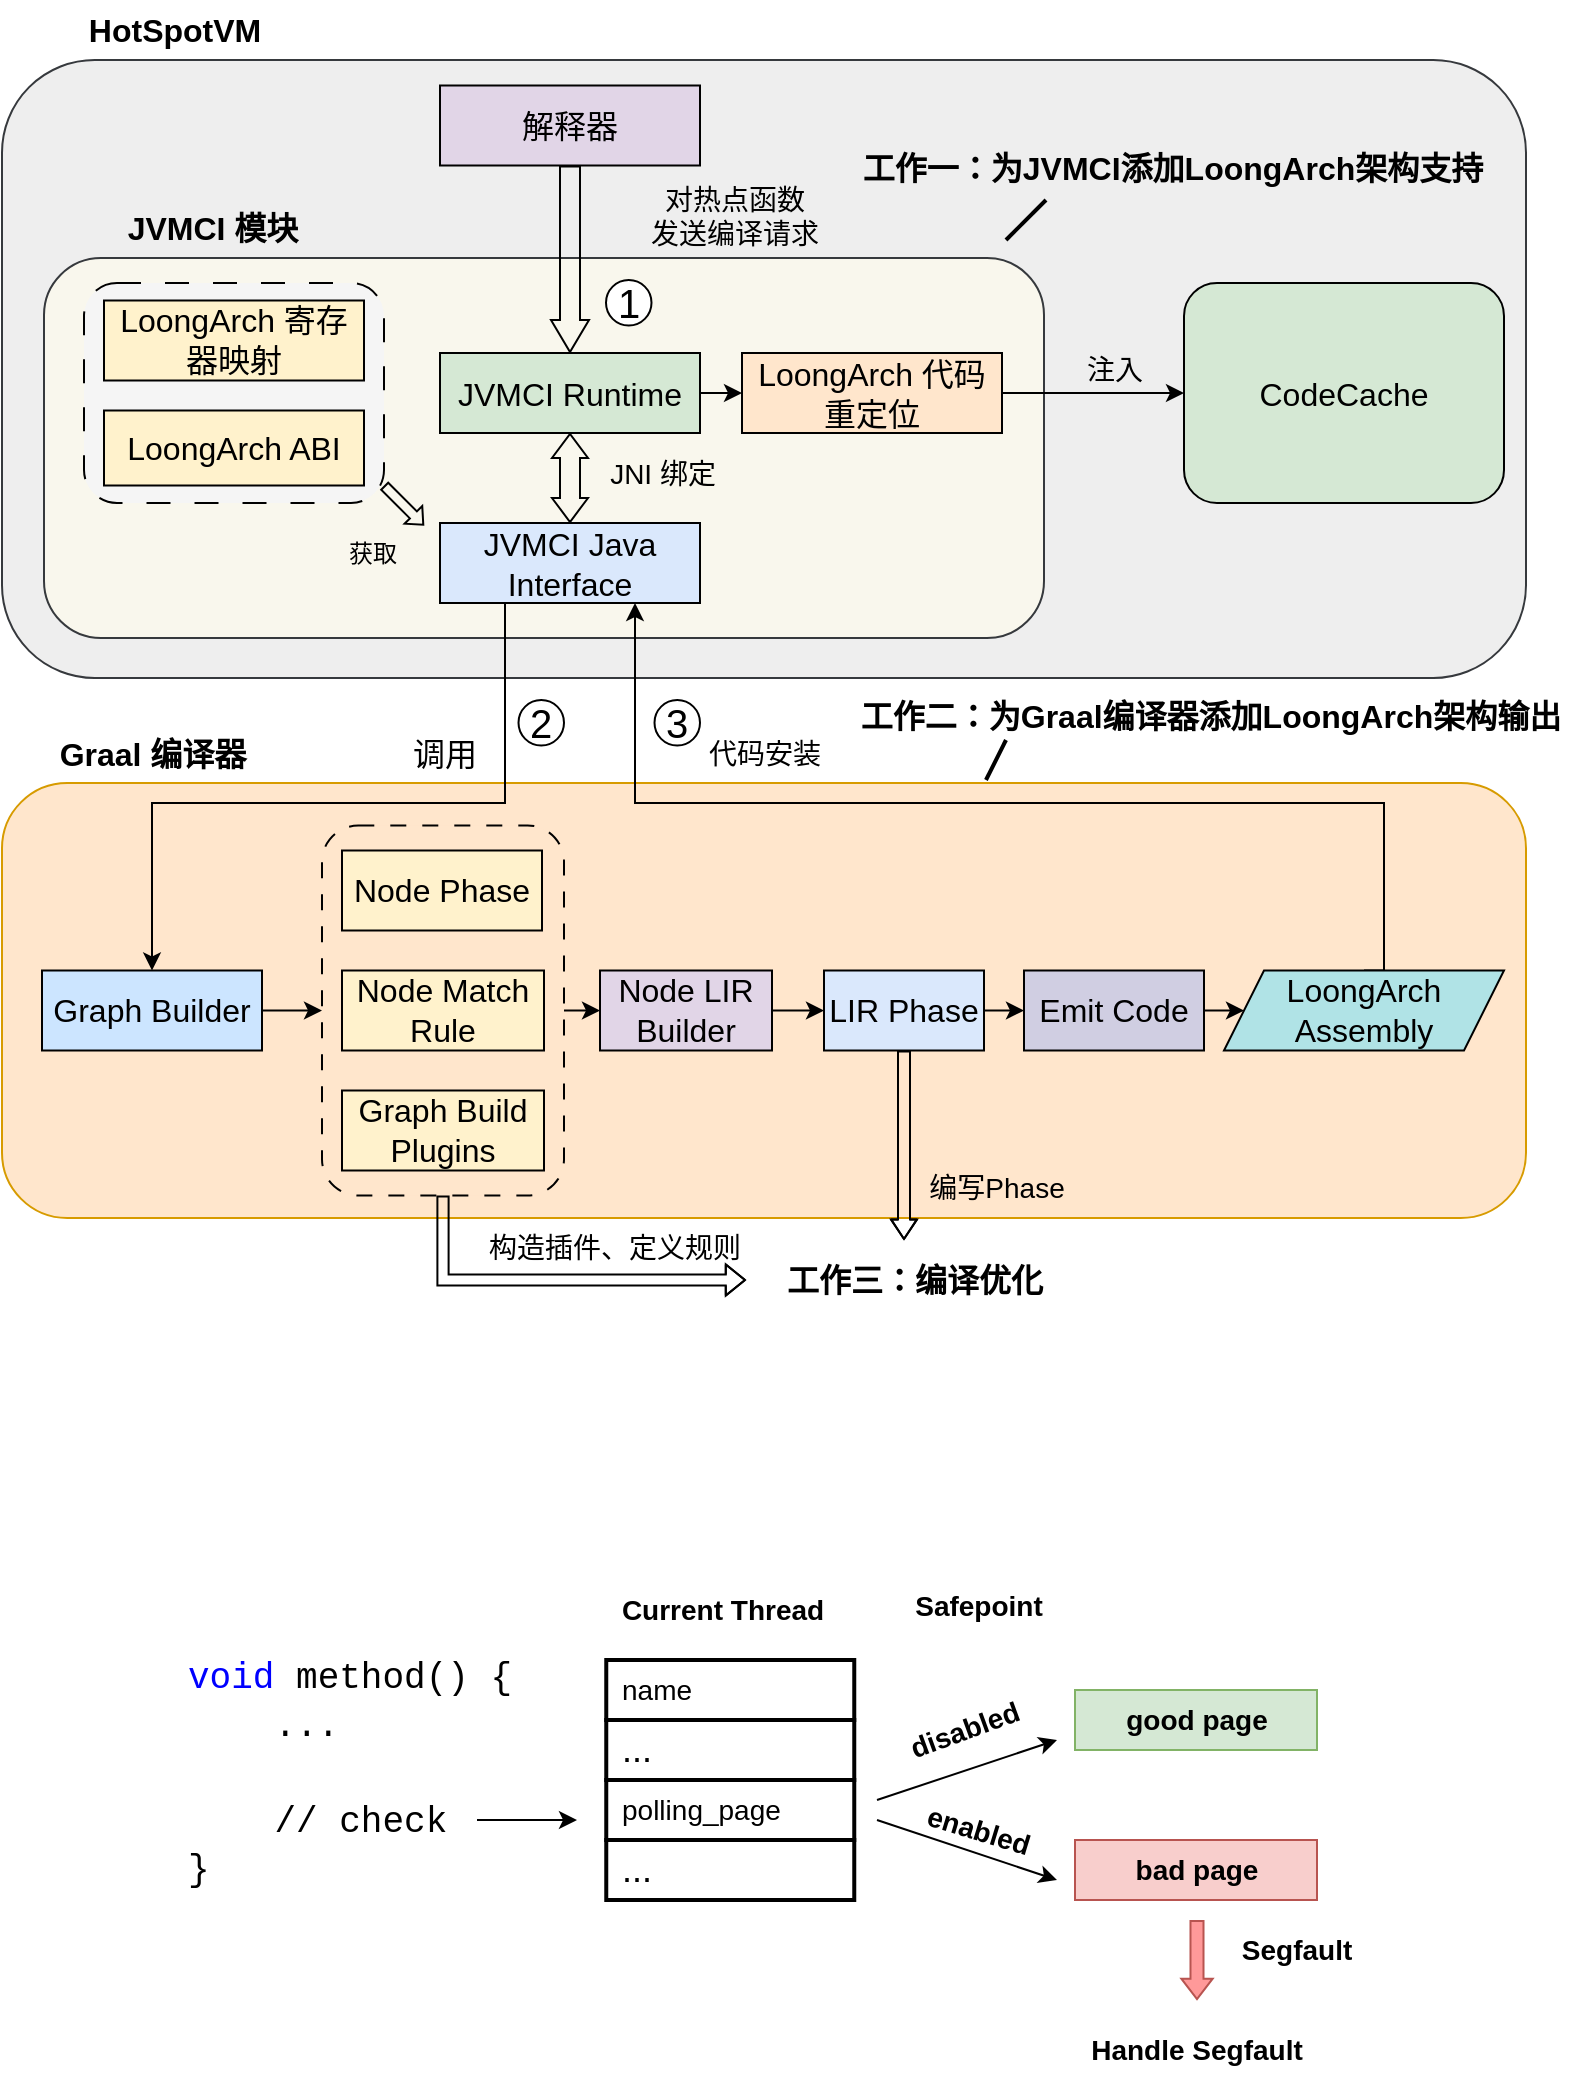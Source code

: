 <mxfile version="26.1.3">
  <diagram name="第 1 页" id="rlvaH6GBciBB53dzkXEO">
    <mxGraphModel dx="1240" dy="657" grid="1" gridSize="10" guides="1" tooltips="1" connect="1" arrows="1" fold="1" page="1" pageScale="1" pageWidth="827" pageHeight="1169" math="0" shadow="0" adaptiveColors="auto">
      <root>
        <mxCell id="0" />
        <mxCell id="1" parent="0" />
        <mxCell id="B8oqcPG8_DNqkmwYoWYk-47" value="" style="rounded=1;whiteSpace=wrap;html=1;fillColor=#eeeeee;strokeColor=#36393d;" parent="1" vertex="1">
          <mxGeometry x="38" y="50" width="762" height="309" as="geometry" />
        </mxCell>
        <mxCell id="B8oqcPG8_DNqkmwYoWYk-30" value="" style="rounded=1;whiteSpace=wrap;html=1;fillColor=#f9f7ed;strokeColor=#36393d;" parent="1" vertex="1">
          <mxGeometry x="59" y="149" width="500" height="190" as="geometry" />
        </mxCell>
        <mxCell id="B8oqcPG8_DNqkmwYoWYk-27" value="" style="rounded=1;whiteSpace=wrap;html=1;fillColor=#f5f5f5;fontColor=#333333;strokeColor=#000000;dashed=1;dashPattern=12 12;" parent="1" vertex="1">
          <mxGeometry x="79" y="161.5" width="150" height="110" as="geometry" />
        </mxCell>
        <mxCell id="B8oqcPG8_DNqkmwYoWYk-26" value="" style="rounded=1;whiteSpace=wrap;html=1;fillColor=#ffe6cc;strokeColor=#d79b00;" parent="1" vertex="1">
          <mxGeometry x="38" y="411.5" width="762" height="217.5" as="geometry" />
        </mxCell>
        <mxCell id="B8oqcPG8_DNqkmwYoWYk-2" value="&lt;font style=&quot;font-size: 16px;&quot;&gt;解释器&lt;/font&gt;" style="rounded=0;whiteSpace=wrap;html=1;fillColor=#e1d5e7;strokeColor=#000000;" parent="1" vertex="1">
          <mxGeometry x="257" y="62.75" width="130" height="40" as="geometry" />
        </mxCell>
        <mxCell id="B8oqcPG8_DNqkmwYoWYk-51" style="edgeStyle=orthogonalEdgeStyle;rounded=0;orthogonalLoop=1;jettySize=auto;html=1;exitX=0.25;exitY=1;exitDx=0;exitDy=0;entryX=0.5;entryY=0;entryDx=0;entryDy=0;" parent="1" source="B8oqcPG8_DNqkmwYoWYk-7" target="B8oqcPG8_DNqkmwYoWYk-10" edge="1">
          <mxGeometry relative="1" as="geometry">
            <Array as="points">
              <mxPoint x="290" y="421.5" />
              <mxPoint x="113" y="421.5" />
            </Array>
          </mxGeometry>
        </mxCell>
        <mxCell id="B8oqcPG8_DNqkmwYoWYk-7" value="&lt;font style=&quot;font-size: 16px;&quot;&gt;JVMCI Java Interface&lt;/font&gt;" style="rounded=0;whiteSpace=wrap;html=1;fillColor=#dae8fc;strokeColor=#000000;" parent="1" vertex="1">
          <mxGeometry x="257" y="281.5" width="130" height="40" as="geometry" />
        </mxCell>
        <mxCell id="B8oqcPG8_DNqkmwYoWYk-33" style="edgeStyle=orthogonalEdgeStyle;rounded=0;orthogonalLoop=1;jettySize=auto;html=1;exitX=1;exitY=0.5;exitDx=0;exitDy=0;entryX=0;entryY=0.5;entryDx=0;entryDy=0;" parent="1" source="B8oqcPG8_DNqkmwYoWYk-9" target="B8oqcPG8_DNqkmwYoWYk-23" edge="1">
          <mxGeometry relative="1" as="geometry" />
        </mxCell>
        <mxCell id="B8oqcPG8_DNqkmwYoWYk-9" value="&lt;font style=&quot;font-size: 16px;&quot;&gt;JVMCI Runtime&lt;/font&gt;" style="rounded=0;whiteSpace=wrap;html=1;fillColor=#d5e8d4;strokeColor=#000000;" parent="1" vertex="1">
          <mxGeometry x="257" y="196.5" width="130" height="40" as="geometry" />
        </mxCell>
        <mxCell id="B8oqcPG8_DNqkmwYoWYk-21" value="&lt;font style=&quot;font-size: 16px;&quot;&gt;CodeCache&lt;/font&gt;" style="rounded=1;whiteSpace=wrap;html=1;fillColor=#d5e8d4;strokeColor=#000000;" parent="1" vertex="1">
          <mxGeometry x="629" y="161.5" width="160" height="110" as="geometry" />
        </mxCell>
        <mxCell id="B8oqcPG8_DNqkmwYoWYk-34" style="edgeStyle=orthogonalEdgeStyle;rounded=0;orthogonalLoop=1;jettySize=auto;html=1;exitX=1;exitY=0.5;exitDx=0;exitDy=0;entryX=0;entryY=0.5;entryDx=0;entryDy=0;" parent="1" source="B8oqcPG8_DNqkmwYoWYk-23" target="B8oqcPG8_DNqkmwYoWYk-21" edge="1">
          <mxGeometry relative="1" as="geometry" />
        </mxCell>
        <mxCell id="B8oqcPG8_DNqkmwYoWYk-23" value="&lt;font style=&quot;font-size: 16px;&quot;&gt;LoongArch 代码重定位&lt;/font&gt;" style="rounded=0;whiteSpace=wrap;html=1;fillColor=#ffe6cc;strokeColor=#000000;" parent="1" vertex="1">
          <mxGeometry x="408" y="196.5" width="130" height="40" as="geometry" />
        </mxCell>
        <mxCell id="B8oqcPG8_DNqkmwYoWYk-24" value="&lt;font style=&quot;font-size: 16px;&quot;&gt;LoongArch ABI&lt;/font&gt;" style="rounded=0;whiteSpace=wrap;html=1;fillColor=#fff2cc;strokeColor=#000000;" parent="1" vertex="1">
          <mxGeometry x="89" y="225.25" width="130" height="37.5" as="geometry" />
        </mxCell>
        <mxCell id="B8oqcPG8_DNqkmwYoWYk-41" style="edgeStyle=orthogonalEdgeStyle;rounded=0;orthogonalLoop=1;jettySize=auto;html=1;exitX=1;exitY=0.5;exitDx=0;exitDy=0;entryX=0;entryY=0.5;entryDx=0;entryDy=0;" parent="1" source="B8oqcPG8_DNqkmwYoWYk-36" target="B8oqcPG8_DNqkmwYoWYk-15" edge="1">
          <mxGeometry relative="1" as="geometry" />
        </mxCell>
        <mxCell id="B8oqcPG8_DNqkmwYoWYk-36" value="" style="rounded=1;whiteSpace=wrap;html=1;dashed=1;dashPattern=8 8;fillColor=#ffe6cc;strokeColor=#000000;" parent="1" vertex="1">
          <mxGeometry x="198" y="432.75" width="121" height="185" as="geometry" />
        </mxCell>
        <mxCell id="B8oqcPG8_DNqkmwYoWYk-25" value="&lt;font style=&quot;font-size: 16px;&quot;&gt;LoongArch 寄存器映射&lt;/font&gt;" style="rounded=0;whiteSpace=wrap;html=1;fillColor=#fff2cc;strokeColor=#000000;" parent="1" vertex="1">
          <mxGeometry x="89" y="170.25" width="130" height="40" as="geometry" />
        </mxCell>
        <mxCell id="B8oqcPG8_DNqkmwYoWYk-28" value="" style="shape=flexArrow;endArrow=classic;html=1;rounded=0;exitX=0.5;exitY=1;exitDx=0;exitDy=0;entryX=0.5;entryY=0;entryDx=0;entryDy=0;endSize=5;startSize=6;endWidth=8;strokeWidth=1;" parent="1" source="B8oqcPG8_DNqkmwYoWYk-2" target="B8oqcPG8_DNqkmwYoWYk-9" edge="1">
          <mxGeometry width="50" height="50" relative="1" as="geometry">
            <mxPoint x="479" y="161.5" as="sourcePoint" />
            <mxPoint x="529" y="111.5" as="targetPoint" />
          </mxGeometry>
        </mxCell>
        <mxCell id="B8oqcPG8_DNqkmwYoWYk-29" value="&lt;font style=&quot;font-size: 14px;&quot;&gt;对热点函数&lt;br&gt;发送编译请求&lt;/font&gt;" style="text;html=1;align=center;verticalAlign=middle;resizable=0;points=[];autosize=1;strokeColor=none;fillColor=none;" parent="1" vertex="1">
          <mxGeometry x="349" y="102.75" width="110" height="50" as="geometry" />
        </mxCell>
        <mxCell id="B8oqcPG8_DNqkmwYoWYk-31" value="" style="shape=flexArrow;endArrow=classic;startArrow=classic;html=1;rounded=0;entryX=0.5;entryY=1;entryDx=0;entryDy=0;exitX=0.5;exitY=0;exitDx=0;exitDy=0;endSize=3.667;startSize=3.667;endWidth=6.98;startWidth=6.98;" parent="1" source="B8oqcPG8_DNqkmwYoWYk-7" target="B8oqcPG8_DNqkmwYoWYk-9" edge="1">
          <mxGeometry width="100" height="100" relative="1" as="geometry">
            <mxPoint x="329" y="411.5" as="sourcePoint" />
            <mxPoint x="429" y="311.5" as="targetPoint" />
          </mxGeometry>
        </mxCell>
        <mxCell id="B8oqcPG8_DNqkmwYoWYk-32" value="&lt;font style=&quot;font-size: 14px;&quot;&gt;JNI 绑定&lt;/font&gt;" style="text;html=1;align=center;verticalAlign=middle;resizable=0;points=[];autosize=1;strokeColor=none;fillColor=none;" parent="1" vertex="1">
          <mxGeometry x="328" y="241.5" width="80" height="30" as="geometry" />
        </mxCell>
        <mxCell id="B8oqcPG8_DNqkmwYoWYk-35" value="&lt;font style=&quot;font-size: 14px;&quot;&gt;注入&lt;/font&gt;" style="text;html=1;align=center;verticalAlign=middle;resizable=0;points=[];autosize=1;strokeColor=none;fillColor=none;" parent="1" vertex="1">
          <mxGeometry x="569" y="189.5" width="50" height="30" as="geometry" />
        </mxCell>
        <mxCell id="B8oqcPG8_DNqkmwYoWYk-14" value="&lt;font style=&quot;font-size: 16px;&quot;&gt;Node Phase&lt;/font&gt;" style="rounded=0;whiteSpace=wrap;html=1;fillColor=#fff2cc;strokeColor=#000000;" parent="1" vertex="1">
          <mxGeometry x="208" y="445.25" width="100" height="40" as="geometry" />
        </mxCell>
        <mxCell id="B8oqcPG8_DNqkmwYoWYk-19" value="&lt;font style=&quot;font-size: 16px;&quot;&gt;Node Match Rule&lt;/font&gt;" style="rounded=0;whiteSpace=wrap;html=1;fillColor=#fff2cc;strokeColor=#000000;" parent="1" vertex="1">
          <mxGeometry x="208" y="505.25" width="101" height="40" as="geometry" />
        </mxCell>
        <mxCell id="B8oqcPG8_DNqkmwYoWYk-20" value="&lt;font style=&quot;font-size: 16px;&quot;&gt;Graph Build Plugins&lt;/font&gt;" style="rounded=0;whiteSpace=wrap;html=1;fillColor=#fff2cc;strokeColor=#000000;" parent="1" vertex="1">
          <mxGeometry x="208" y="565.25" width="101" height="40" as="geometry" />
        </mxCell>
        <mxCell id="B8oqcPG8_DNqkmwYoWYk-40" style="edgeStyle=orthogonalEdgeStyle;rounded=0;orthogonalLoop=1;jettySize=auto;html=1;exitX=1;exitY=0.5;exitDx=0;exitDy=0;entryX=0;entryY=0.5;entryDx=0;entryDy=0;" parent="1" source="B8oqcPG8_DNqkmwYoWYk-10" target="B8oqcPG8_DNqkmwYoWYk-36" edge="1">
          <mxGeometry relative="1" as="geometry" />
        </mxCell>
        <mxCell id="B8oqcPG8_DNqkmwYoWYk-10" value="&lt;font style=&quot;font-size: 16px;&quot;&gt;Graph Builder&lt;/font&gt;" style="rounded=0;whiteSpace=wrap;html=1;fillColor=#cce5ff;strokeColor=#000000;" parent="1" vertex="1">
          <mxGeometry x="58" y="505.25" width="110" height="40" as="geometry" />
        </mxCell>
        <mxCell id="B8oqcPG8_DNqkmwYoWYk-42" style="edgeStyle=orthogonalEdgeStyle;rounded=0;orthogonalLoop=1;jettySize=auto;html=1;exitX=1;exitY=0.5;exitDx=0;exitDy=0;entryX=0;entryY=0.5;entryDx=0;entryDy=0;" parent="1" source="B8oqcPG8_DNqkmwYoWYk-15" target="B8oqcPG8_DNqkmwYoWYk-17" edge="1">
          <mxGeometry relative="1" as="geometry" />
        </mxCell>
        <mxCell id="B8oqcPG8_DNqkmwYoWYk-15" value="&lt;font style=&quot;font-size: 16px;&quot;&gt;Node LIR Builder&lt;/font&gt;" style="rounded=0;whiteSpace=wrap;html=1;fillColor=#e1d5e7;strokeColor=#000000;" parent="1" vertex="1">
          <mxGeometry x="337" y="505.25" width="86" height="40" as="geometry" />
        </mxCell>
        <mxCell id="B8oqcPG8_DNqkmwYoWYk-43" style="edgeStyle=orthogonalEdgeStyle;rounded=0;orthogonalLoop=1;jettySize=auto;html=1;exitX=1;exitY=0.5;exitDx=0;exitDy=0;entryX=0;entryY=0.5;entryDx=0;entryDy=0;" parent="1" source="B8oqcPG8_DNqkmwYoWYk-17" target="B8oqcPG8_DNqkmwYoWYk-18" edge="1">
          <mxGeometry relative="1" as="geometry" />
        </mxCell>
        <mxCell id="B8oqcPG8_DNqkmwYoWYk-17" value="&lt;font style=&quot;font-size: 16px;&quot;&gt;LIR Phase&lt;/font&gt;" style="rounded=0;whiteSpace=wrap;html=1;fillColor=#dae8fc;strokeColor=#000000;" parent="1" vertex="1">
          <mxGeometry x="449" y="505.25" width="80" height="40" as="geometry" />
        </mxCell>
        <mxCell id="B8oqcPG8_DNqkmwYoWYk-44" style="edgeStyle=orthogonalEdgeStyle;rounded=0;orthogonalLoop=1;jettySize=auto;html=1;exitX=1;exitY=0.5;exitDx=0;exitDy=0;entryX=0;entryY=0.5;entryDx=0;entryDy=0;" parent="1" source="B8oqcPG8_DNqkmwYoWYk-18" target="B8oqcPG8_DNqkmwYoWYk-22" edge="1">
          <mxGeometry relative="1" as="geometry" />
        </mxCell>
        <mxCell id="B8oqcPG8_DNqkmwYoWYk-18" value="&lt;span style=&quot;font-size: 16px;&quot;&gt;Emit Code&lt;/span&gt;" style="rounded=0;whiteSpace=wrap;html=1;fillColor=#d0cee2;strokeColor=#000000;" parent="1" vertex="1">
          <mxGeometry x="549" y="505.25" width="90" height="40" as="geometry" />
        </mxCell>
        <mxCell id="B8oqcPG8_DNqkmwYoWYk-49" style="edgeStyle=orthogonalEdgeStyle;rounded=0;orthogonalLoop=1;jettySize=auto;html=1;exitX=0.5;exitY=0;exitDx=0;exitDy=0;entryX=0.75;entryY=1;entryDx=0;entryDy=0;" parent="1" source="B8oqcPG8_DNqkmwYoWYk-22" target="B8oqcPG8_DNqkmwYoWYk-7" edge="1">
          <mxGeometry relative="1" as="geometry">
            <Array as="points">
              <mxPoint x="729" y="421.5" />
              <mxPoint x="355" y="421.5" />
            </Array>
          </mxGeometry>
        </mxCell>
        <mxCell id="B8oqcPG8_DNqkmwYoWYk-22" value="&lt;span style=&quot;font-size: 16px;&quot;&gt;LoongArch Assembly&lt;/span&gt;" style="shape=parallelogram;perimeter=parallelogramPerimeter;whiteSpace=wrap;html=1;fixedSize=1;fillColor=#b0e3e6;strokeColor=#000000;" parent="1" vertex="1">
          <mxGeometry x="649" y="505.25" width="140" height="40" as="geometry" />
        </mxCell>
        <mxCell id="B8oqcPG8_DNqkmwYoWYk-45" value="&lt;b&gt;&lt;font style=&quot;font-size: 16px;&quot;&gt;Graal 编译器&lt;/font&gt;&lt;/b&gt;" style="text;html=1;align=center;verticalAlign=middle;resizable=0;points=[];autosize=1;strokeColor=none;fillColor=none;" parent="1" vertex="1">
          <mxGeometry x="53" y="381.5" width="120" height="30" as="geometry" />
        </mxCell>
        <mxCell id="B8oqcPG8_DNqkmwYoWYk-46" value="&lt;b&gt;&lt;font style=&quot;font-size: 16px;&quot;&gt;JVMCI 模块&lt;/font&gt;&lt;/b&gt;" style="text;html=1;align=center;verticalAlign=middle;resizable=0;points=[];autosize=1;strokeColor=none;fillColor=none;" parent="1" vertex="1">
          <mxGeometry x="88" y="119" width="110" height="30" as="geometry" />
        </mxCell>
        <mxCell id="B8oqcPG8_DNqkmwYoWYk-48" value="&lt;font style=&quot;font-size: 16px;&quot;&gt;&lt;b&gt;HotSpotVM&lt;/b&gt;&lt;/font&gt;" style="text;html=1;align=center;verticalAlign=middle;resizable=0;points=[];autosize=1;strokeColor=none;fillColor=none;" parent="1" vertex="1">
          <mxGeometry x="69" y="20" width="110" height="30" as="geometry" />
        </mxCell>
        <mxCell id="B8oqcPG8_DNqkmwYoWYk-50" value="&lt;font style=&quot;font-size: 14px;&quot;&gt;代码安装&lt;/font&gt;" style="text;html=1;align=center;verticalAlign=middle;resizable=0;points=[];autosize=1;strokeColor=none;fillColor=none;" parent="1" vertex="1">
          <mxGeometry x="379" y="381.5" width="80" height="30" as="geometry" />
        </mxCell>
        <mxCell id="B8oqcPG8_DNqkmwYoWYk-52" value="&lt;font style=&quot;font-size: 16px;&quot;&gt;调用&lt;/font&gt;" style="text;html=1;align=center;verticalAlign=middle;resizable=0;points=[];autosize=1;strokeColor=none;fillColor=none;" parent="1" vertex="1">
          <mxGeometry x="229" y="381.5" width="60" height="30" as="geometry" />
        </mxCell>
        <mxCell id="B8oqcPG8_DNqkmwYoWYk-54" value="" style="shape=flexArrow;endArrow=classic;html=1;rounded=0;endSize=2;startSize=2;endWidth=6.56;strokeWidth=1;width=4.96;" parent="1" edge="1">
          <mxGeometry width="50" height="50" relative="1" as="geometry">
            <mxPoint x="229" y="262.75" as="sourcePoint" />
            <mxPoint x="249" y="282.75" as="targetPoint" />
          </mxGeometry>
        </mxCell>
        <mxCell id="B8oqcPG8_DNqkmwYoWYk-55" value="获取" style="text;html=1;align=center;verticalAlign=middle;resizable=0;points=[];autosize=1;strokeColor=none;fillColor=none;" parent="1" vertex="1">
          <mxGeometry x="198" y="281.5" width="50" height="30" as="geometry" />
        </mxCell>
        <mxCell id="B8oqcPG8_DNqkmwYoWYk-62" value="&lt;font style=&quot;font-size: 20px;&quot;&gt;1&lt;/font&gt;" style="ellipse;whiteSpace=wrap;html=1;aspect=fixed;" parent="1" vertex="1">
          <mxGeometry x="340" y="160" width="22.75" height="22.75" as="geometry" />
        </mxCell>
        <mxCell id="B8oqcPG8_DNqkmwYoWYk-63" value="&lt;font style=&quot;font-size: 20px;&quot;&gt;2&lt;/font&gt;" style="ellipse;whiteSpace=wrap;html=1;aspect=fixed;" parent="1" vertex="1">
          <mxGeometry x="296.25" y="370" width="22.75" height="22.75" as="geometry" />
        </mxCell>
        <mxCell id="B8oqcPG8_DNqkmwYoWYk-64" value="&lt;font style=&quot;font-size: 20px;&quot;&gt;3&lt;/font&gt;" style="ellipse;whiteSpace=wrap;html=1;aspect=fixed;" parent="1" vertex="1">
          <mxGeometry x="364.25" y="370" width="22.75" height="22.75" as="geometry" />
        </mxCell>
        <mxCell id="B8oqcPG8_DNqkmwYoWYk-67" value="&lt;font style=&quot;font-size: 16px;&quot;&gt;&lt;b&gt;工作三：编译优化&lt;/b&gt;&lt;/font&gt;" style="text;html=1;align=center;verticalAlign=middle;resizable=0;points=[];autosize=1;strokeColor=none;fillColor=none;rounded=1;dashed=1;dashPattern=8 8;" parent="1" vertex="1">
          <mxGeometry x="419" y="645" width="150" height="30" as="geometry" />
        </mxCell>
        <mxCell id="B8oqcPG8_DNqkmwYoWYk-69" style="edgeStyle=orthogonalEdgeStyle;rounded=0;orthogonalLoop=1;jettySize=auto;html=1;exitX=0.5;exitY=1;exitDx=0;exitDy=0;shape=flexArrow;width=5.6;endSize=2.872;endWidth=8.96;" parent="1" source="B8oqcPG8_DNqkmwYoWYk-36" edge="1">
          <mxGeometry relative="1" as="geometry">
            <mxPoint x="410" y="660" as="targetPoint" />
            <Array as="points">
              <mxPoint x="259" y="660" />
            </Array>
          </mxGeometry>
        </mxCell>
        <mxCell id="B8oqcPG8_DNqkmwYoWYk-70" style="edgeStyle=orthogonalEdgeStyle;rounded=0;orthogonalLoop=1;jettySize=auto;html=1;exitX=0.5;exitY=1;exitDx=0;exitDy=0;shape=flexArrow;width=6;endSize=2.936;endWidth=6;" parent="1" source="B8oqcPG8_DNqkmwYoWYk-17" edge="1">
          <mxGeometry relative="1" as="geometry">
            <mxPoint x="489" y="640" as="targetPoint" />
          </mxGeometry>
        </mxCell>
        <mxCell id="B8oqcPG8_DNqkmwYoWYk-71" value="&lt;font style=&quot;font-size: 14px;&quot;&gt;编写Phase&lt;/font&gt;" style="text;html=1;align=center;verticalAlign=middle;resizable=0;points=[];autosize=1;strokeColor=none;fillColor=none;" parent="1" vertex="1">
          <mxGeometry x="490" y="599" width="90" height="30" as="geometry" />
        </mxCell>
        <mxCell id="B8oqcPG8_DNqkmwYoWYk-72" value="&lt;span style=&quot;font-size: 14px;&quot;&gt;构造插件、定义规则&lt;/span&gt;" style="text;html=1;align=center;verticalAlign=middle;resizable=0;points=[];autosize=1;strokeColor=none;fillColor=none;" parent="1" vertex="1">
          <mxGeometry x="269" y="629" width="150" height="30" as="geometry" />
        </mxCell>
        <mxCell id="g8qaUCDF3smSh_8uk9zA-1" value="&lt;div style=&quot;background-color: rgb(255, 255, 255); font-family: Consolas, &amp;quot;Courier New&amp;quot;, monospace; font-weight: normal; font-size: 18px; line-height: 24px; white-space: pre;&quot;&gt;&lt;div style=&quot;color: light-dark(rgb(0, 0, 0), rgb(237, 237, 237));&quot;&gt;&lt;span style=&quot;color: rgb(0, 0, 255);&quot;&gt;void&lt;/span&gt;&lt;span style=&quot;color: rgb(0, 0, 0);&quot;&gt; method() {&lt;/span&gt;&lt;/div&gt;&lt;div style=&quot;color: light-dark(rgb(0, 0, 0), rgb(237, 237, 237));&quot;&gt;&lt;span style=&quot;color: rgb(0, 0, 0);&quot;&gt;&amp;nbsp; &amp;nbsp; ...&lt;/span&gt;&lt;/div&gt;&lt;font style=&quot;color: rgb(0, 0, 0);&quot;&gt;&lt;br&gt;&lt;/font&gt;&lt;div style=&quot;&quot;&gt;&lt;span style=&quot;color: rgb(0, 0, 0);&quot;&gt;&amp;nbsp; &amp;nbsp; &lt;/span&gt;&lt;span style=&quot;color: rgb(0, 128, 0);&quot;&gt;&lt;font style=&quot;color: rgb(0, 0, 0);&quot;&gt;// check&lt;/font&gt;&lt;/span&gt;&lt;/div&gt;&lt;div style=&quot;color: light-dark(rgb(0, 0, 0), rgb(237, 237, 237));&quot;&gt;&lt;span style=&quot;color: rgb(0, 0, 0);&quot;&gt;}&lt;/span&gt;&lt;/div&gt;&lt;/div&gt;" style="text;whiteSpace=wrap;html=1;" vertex="1" parent="1">
          <mxGeometry x="129" y="840" width="180" height="140" as="geometry" />
        </mxCell>
        <mxCell id="g8qaUCDF3smSh_8uk9zA-2" value="&lt;font style=&quot;font-size: 14px;&quot;&gt;name&lt;/font&gt;" style="rounded=0;whiteSpace=wrap;html=1;align=left;spacingLeft=6;strokeWidth=2;" vertex="1" parent="1">
          <mxGeometry x="340.13" y="850" width="124" height="30" as="geometry" />
        </mxCell>
        <mxCell id="g8qaUCDF3smSh_8uk9zA-3" value="&lt;font style=&quot;font-size: 14px;&quot;&gt;&lt;b&gt;Current Thread&lt;/b&gt;&lt;/font&gt;" style="text;html=1;align=center;verticalAlign=middle;resizable=0;points=[];autosize=1;strokeColor=none;fillColor=none;" vertex="1" parent="1">
          <mxGeometry x="338.13" y="810" width="120" height="30" as="geometry" />
        </mxCell>
        <mxCell id="g8qaUCDF3smSh_8uk9zA-4" value="&lt;font style=&quot;font-size: 18px;&quot;&gt;...&lt;/font&gt;" style="rounded=0;whiteSpace=wrap;html=1;align=left;spacingLeft=6;strokeWidth=2;" vertex="1" parent="1">
          <mxGeometry x="340.13" y="880" width="124" height="30" as="geometry" />
        </mxCell>
        <mxCell id="g8qaUCDF3smSh_8uk9zA-5" value="&lt;font style=&quot;font-size: 14px;&quot;&gt;polling_page&lt;/font&gt;" style="rounded=0;whiteSpace=wrap;html=1;align=left;spacingLeft=6;strokeWidth=2;" vertex="1" parent="1">
          <mxGeometry x="340.13" y="910" width="124" height="30" as="geometry" />
        </mxCell>
        <mxCell id="g8qaUCDF3smSh_8uk9zA-6" value="&lt;font style=&quot;font-size: 18px;&quot;&gt;...&lt;/font&gt;" style="rounded=0;whiteSpace=wrap;html=1;align=left;spacingLeft=6;strokeWidth=2;" vertex="1" parent="1">
          <mxGeometry x="340.13" y="940" width="124" height="30" as="geometry" />
        </mxCell>
        <mxCell id="g8qaUCDF3smSh_8uk9zA-7" value="&lt;font style=&quot;font-size: 14px;&quot;&gt;good page&lt;/font&gt;" style="rounded=0;whiteSpace=wrap;html=1;fontStyle=1;fillColor=#d5e8d4;strokeColor=#82b366;" vertex="1" parent="1">
          <mxGeometry x="574.5" y="865" width="121" height="30" as="geometry" />
        </mxCell>
        <mxCell id="g8qaUCDF3smSh_8uk9zA-8" value="&lt;font style=&quot;font-size: 14px;&quot;&gt;bad page&lt;/font&gt;" style="rounded=0;whiteSpace=wrap;html=1;fontStyle=1;fillColor=#f8cecc;strokeColor=#b85450;" vertex="1" parent="1">
          <mxGeometry x="574.5" y="940" width="121" height="30" as="geometry" />
        </mxCell>
        <mxCell id="g8qaUCDF3smSh_8uk9zA-9" value="&lt;font style=&quot;font-size: 14px;&quot;&gt;&lt;b&gt;Safepoint&lt;/b&gt;&lt;/font&gt;" style="text;html=1;align=center;verticalAlign=middle;resizable=0;points=[];autosize=1;strokeColor=none;fillColor=none;" vertex="1" parent="1">
          <mxGeometry x="480.5" y="808" width="90" height="30" as="geometry" />
        </mxCell>
        <mxCell id="g8qaUCDF3smSh_8uk9zA-11" value="" style="endArrow=classic;html=1;rounded=0;" edge="1" parent="1">
          <mxGeometry width="50" height="50" relative="1" as="geometry">
            <mxPoint x="275.5" y="930" as="sourcePoint" />
            <mxPoint x="325.5" y="930" as="targetPoint" />
          </mxGeometry>
        </mxCell>
        <mxCell id="g8qaUCDF3smSh_8uk9zA-12" value="" style="endArrow=classic;html=1;rounded=0;" edge="1" parent="1">
          <mxGeometry width="50" height="50" relative="1" as="geometry">
            <mxPoint x="475.5" y="920" as="sourcePoint" />
            <mxPoint x="565.5" y="890" as="targetPoint" />
          </mxGeometry>
        </mxCell>
        <mxCell id="g8qaUCDF3smSh_8uk9zA-13" value="" style="endArrow=classic;html=1;rounded=0;" edge="1" parent="1">
          <mxGeometry width="50" height="50" relative="1" as="geometry">
            <mxPoint x="475.5" y="930" as="sourcePoint" />
            <mxPoint x="565.5" y="960" as="targetPoint" />
          </mxGeometry>
        </mxCell>
        <mxCell id="g8qaUCDF3smSh_8uk9zA-15" value="disabled" style="text;html=1;align=center;verticalAlign=middle;resizable=0;points=[];autosize=1;strokeColor=none;fillColor=none;fontSize=14;fontStyle=1;rotation=340;" vertex="1" parent="1">
          <mxGeometry x="479" y="870" width="80" height="30" as="geometry" />
        </mxCell>
        <mxCell id="g8qaUCDF3smSh_8uk9zA-16" value="enabled" style="text;html=1;align=center;verticalAlign=middle;resizable=0;points=[];autosize=1;strokeColor=none;fillColor=none;fontSize=14;fontStyle=1;rotation=17;" vertex="1" parent="1">
          <mxGeometry x="490.5" y="920" width="70" height="30" as="geometry" />
        </mxCell>
        <mxCell id="g8qaUCDF3smSh_8uk9zA-17" value="" style="endArrow=classic;html=1;rounded=0;strokeColor=#b85450;shape=flexArrow;width=6.512;endSize=3.047;endWidth=8.134;fillColor=#FF9999;" edge="1" parent="1">
          <mxGeometry width="50" height="50" relative="1" as="geometry">
            <mxPoint x="635.5" y="980" as="sourcePoint" />
            <mxPoint x="635.5" y="1020" as="targetPoint" />
          </mxGeometry>
        </mxCell>
        <mxCell id="g8qaUCDF3smSh_8uk9zA-18" value="&lt;b&gt;&lt;font style=&quot;font-size: 14px;&quot;&gt;Segfault&lt;/font&gt;&lt;/b&gt;" style="text;html=1;align=center;verticalAlign=middle;resizable=0;points=[];autosize=1;strokeColor=none;fillColor=none;" vertex="1" parent="1">
          <mxGeometry x="644.5" y="980" width="80" height="30" as="geometry" />
        </mxCell>
        <mxCell id="g8qaUCDF3smSh_8uk9zA-19" value="&lt;b&gt;&lt;font style=&quot;font-size: 14px;&quot;&gt;Handle Segfault&lt;/font&gt;&lt;/b&gt;" style="text;html=1;align=center;verticalAlign=middle;resizable=0;points=[];autosize=1;strokeColor=none;fillColor=none;" vertex="1" parent="1">
          <mxGeometry x="570" y="1030" width="130" height="30" as="geometry" />
        </mxCell>
        <mxCell id="g8qaUCDF3smSh_8uk9zA-21" value="&lt;font style=&quot;font-size: 16px;&quot;&gt;&lt;b&gt;工作一：为JVMCI添加LoongArch架构支持&lt;/b&gt;&lt;/font&gt;" style="text;html=1;align=center;verticalAlign=middle;resizable=0;points=[];autosize=1;strokeColor=none;fillColor=none;rounded=1;dashed=1;dashPattern=8 8;" vertex="1" parent="1">
          <mxGeometry x="458.13" y="89" width="330" height="30" as="geometry" />
        </mxCell>
        <mxCell id="g8qaUCDF3smSh_8uk9zA-23" value="" style="endArrow=none;html=1;rounded=0;strokeWidth=2;" edge="1" parent="1">
          <mxGeometry width="50" height="50" relative="1" as="geometry">
            <mxPoint x="540" y="140" as="sourcePoint" />
            <mxPoint x="560" y="120" as="targetPoint" />
          </mxGeometry>
        </mxCell>
        <mxCell id="g8qaUCDF3smSh_8uk9zA-24" value="&lt;font style=&quot;font-size: 16px;&quot;&gt;&lt;b&gt;工作二：为Graal编译器添加LoongArch架构输出&lt;/b&gt;&lt;/font&gt;" style="text;html=1;align=center;verticalAlign=middle;resizable=0;points=[];autosize=1;strokeColor=none;fillColor=none;rounded=1;dashed=1;dashPattern=8 8;" vertex="1" parent="1">
          <mxGeometry x="457" y="362.75" width="370" height="30" as="geometry" />
        </mxCell>
        <mxCell id="g8qaUCDF3smSh_8uk9zA-26" value="" style="endArrow=none;html=1;rounded=0;strokeWidth=2;" edge="1" parent="1">
          <mxGeometry width="50" height="50" relative="1" as="geometry">
            <mxPoint x="530" y="410" as="sourcePoint" />
            <mxPoint x="540" y="390" as="targetPoint" />
          </mxGeometry>
        </mxCell>
      </root>
    </mxGraphModel>
  </diagram>
</mxfile>
